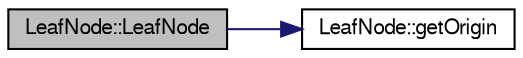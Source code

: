 digraph "LeafNode::LeafNode"
{
  edge [fontname="FreeSans",fontsize="10",labelfontname="FreeSans",labelfontsize="10"];
  node [fontname="FreeSans",fontsize="10",shape=record];
  rankdir="LR";
  Node1 [label="LeafNode::LeafNode",height=0.2,width=0.4,color="black", fillcolor="grey75", style="filled", fontcolor="black"];
  Node1 -> Node2 [color="midnightblue",fontsize="10",style="solid",fontname="FreeSans"];
  Node2 [label="LeafNode::getOrigin",height=0.2,width=0.4,color="black", fillcolor="white", style="filled",URL="$class_leaf_node.html#a6384e2d2fd059b37c2874f2319670f02"];
}
